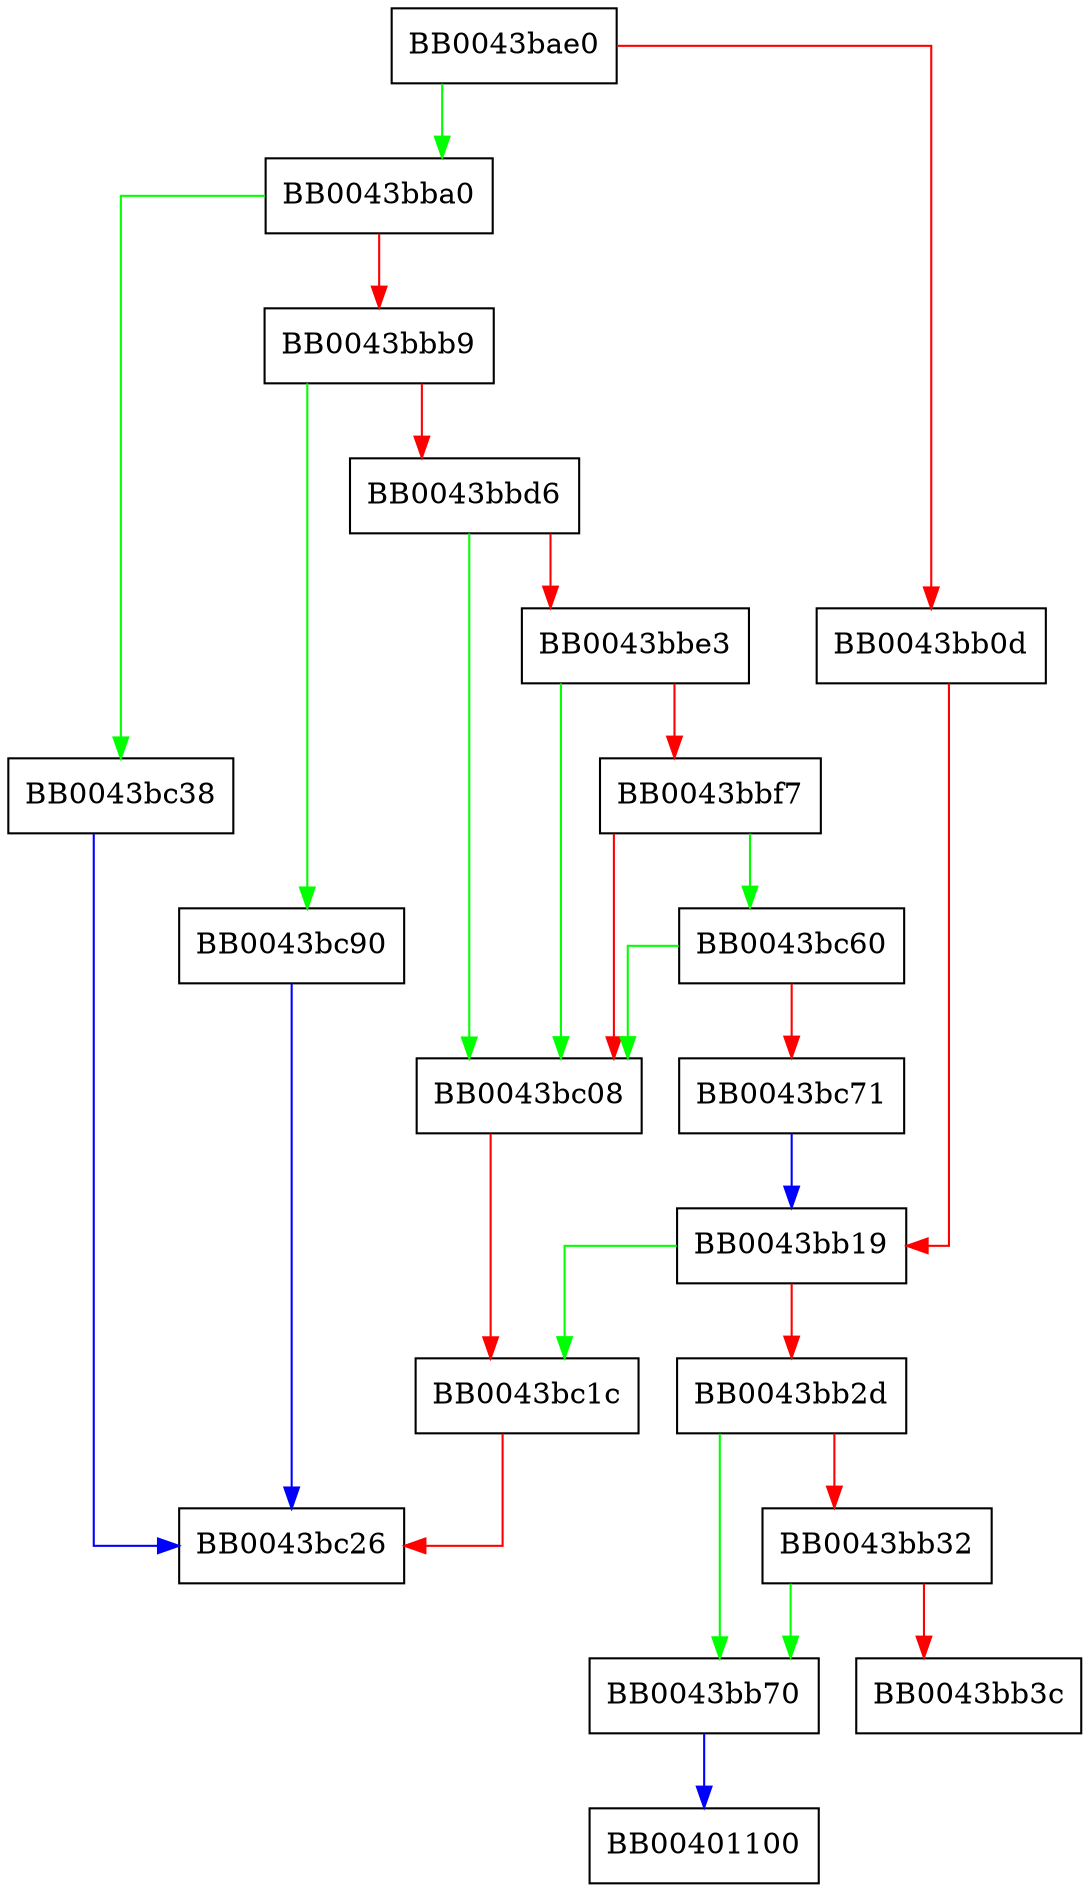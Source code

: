 digraph psk_use_session_cb {
  node [shape="box"];
  graph [splines=ortho];
  BB0043bae0 -> BB0043bba0 [color="green"];
  BB0043bae0 -> BB0043bb0d [color="red"];
  BB0043bb0d -> BB0043bb19 [color="red"];
  BB0043bb19 -> BB0043bc1c [color="green"];
  BB0043bb19 -> BB0043bb2d [color="red"];
  BB0043bb2d -> BB0043bb70 [color="green"];
  BB0043bb2d -> BB0043bb32 [color="red"];
  BB0043bb32 -> BB0043bb70 [color="green"];
  BB0043bb32 -> BB0043bb3c [color="red"];
  BB0043bb70 -> BB00401100 [color="blue"];
  BB0043bba0 -> BB0043bc38 [color="green"];
  BB0043bba0 -> BB0043bbb9 [color="red"];
  BB0043bbb9 -> BB0043bc90 [color="green"];
  BB0043bbb9 -> BB0043bbd6 [color="red"];
  BB0043bbd6 -> BB0043bc08 [color="green"];
  BB0043bbd6 -> BB0043bbe3 [color="red"];
  BB0043bbe3 -> BB0043bc08 [color="green"];
  BB0043bbe3 -> BB0043bbf7 [color="red"];
  BB0043bbf7 -> BB0043bc60 [color="green"];
  BB0043bbf7 -> BB0043bc08 [color="red"];
  BB0043bc08 -> BB0043bc1c [color="red"];
  BB0043bc1c -> BB0043bc26 [color="red"];
  BB0043bc38 -> BB0043bc26 [color="blue"];
  BB0043bc60 -> BB0043bc08 [color="green"];
  BB0043bc60 -> BB0043bc71 [color="red"];
  BB0043bc71 -> BB0043bb19 [color="blue"];
  BB0043bc90 -> BB0043bc26 [color="blue"];
}